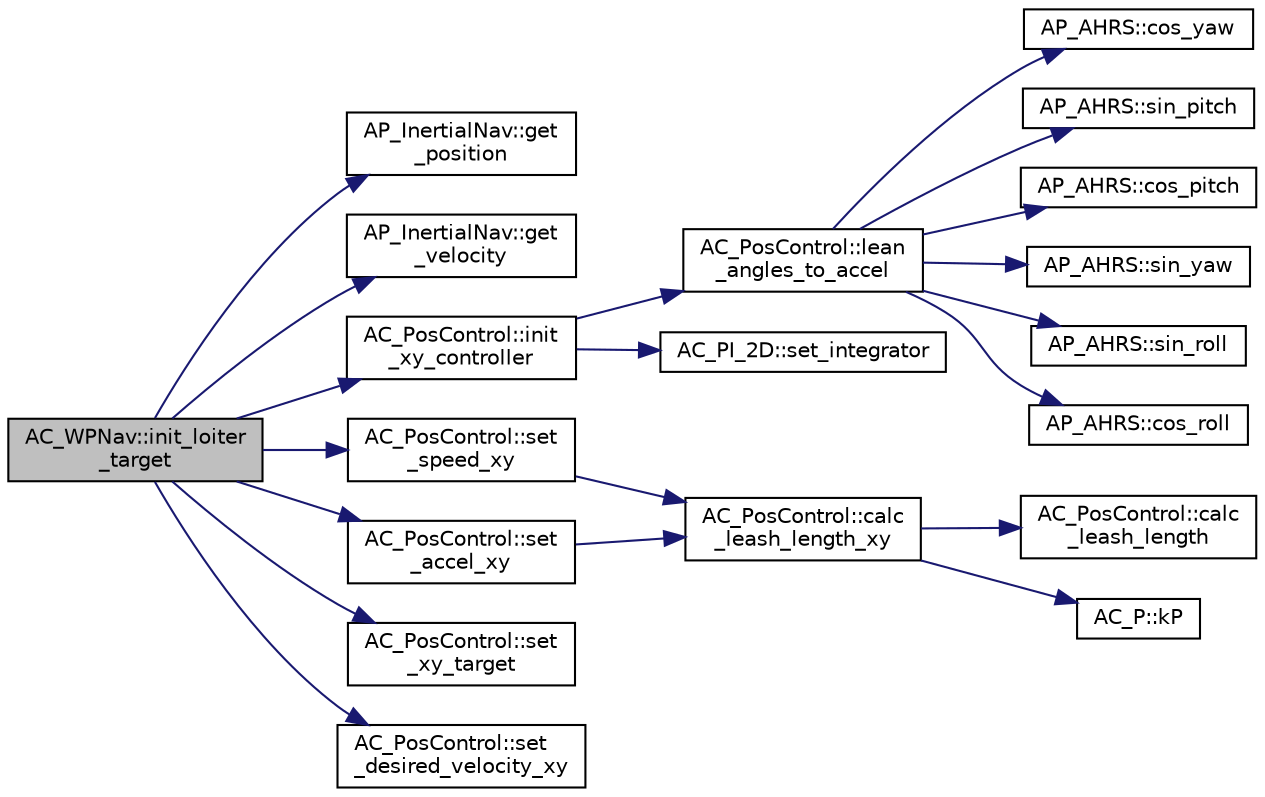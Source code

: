 digraph "AC_WPNav::init_loiter_target"
{
 // INTERACTIVE_SVG=YES
  edge [fontname="Helvetica",fontsize="10",labelfontname="Helvetica",labelfontsize="10"];
  node [fontname="Helvetica",fontsize="10",shape=record];
  rankdir="LR";
  Node1 [label="AC_WPNav::init_loiter\l_target",height=0.2,width=0.4,color="black", fillcolor="grey75", style="filled" fontcolor="black"];
  Node1 -> Node2 [color="midnightblue",fontsize="10",style="solid",fontname="Helvetica"];
  Node2 [label="AP_InertialNav::get\l_position",height=0.2,width=0.4,color="black", fillcolor="white", style="filled",URL="$classAP__InertialNav.html#a39348dd51a8c32fe16d01dfef284e31a"];
  Node1 -> Node3 [color="midnightblue",fontsize="10",style="solid",fontname="Helvetica"];
  Node3 [label="AP_InertialNav::get\l_velocity",height=0.2,width=0.4,color="black", fillcolor="white", style="filled",URL="$classAP__InertialNav.html#a5bfad40c8a4e0ca98aa09c80e17c4ff5"];
  Node1 -> Node4 [color="midnightblue",fontsize="10",style="solid",fontname="Helvetica"];
  Node4 [label="AC_PosControl::init\l_xy_controller",height=0.2,width=0.4,color="black", fillcolor="white", style="filled",URL="$classAC__PosControl.html#ae1676c283b03793693b7c94cecdcd0b2"];
  Node4 -> Node5 [color="midnightblue",fontsize="10",style="solid",fontname="Helvetica"];
  Node5 [label="AC_PosControl::lean\l_angles_to_accel",height=0.2,width=0.4,color="black", fillcolor="white", style="filled",URL="$classAC__PosControl.html#a146634dd74332c97600e933213a75d5a"];
  Node5 -> Node6 [color="midnightblue",fontsize="10",style="solid",fontname="Helvetica"];
  Node6 [label="AP_AHRS::cos_yaw",height=0.2,width=0.4,color="black", fillcolor="white", style="filled",URL="$classAP__AHRS.html#a1aaffcffc239930cb651fad539362fa0"];
  Node5 -> Node7 [color="midnightblue",fontsize="10",style="solid",fontname="Helvetica"];
  Node7 [label="AP_AHRS::sin_pitch",height=0.2,width=0.4,color="black", fillcolor="white", style="filled",URL="$classAP__AHRS.html#ad38cca127a814e11e607f072bfdf03b0"];
  Node5 -> Node8 [color="midnightblue",fontsize="10",style="solid",fontname="Helvetica"];
  Node8 [label="AP_AHRS::cos_pitch",height=0.2,width=0.4,color="black", fillcolor="white", style="filled",URL="$classAP__AHRS.html#aae50efebd31d79c279e6155298433493"];
  Node5 -> Node9 [color="midnightblue",fontsize="10",style="solid",fontname="Helvetica"];
  Node9 [label="AP_AHRS::sin_yaw",height=0.2,width=0.4,color="black", fillcolor="white", style="filled",URL="$classAP__AHRS.html#ae559b9d6fdd1e8ed3001258f58c98c39"];
  Node5 -> Node10 [color="midnightblue",fontsize="10",style="solid",fontname="Helvetica"];
  Node10 [label="AP_AHRS::sin_roll",height=0.2,width=0.4,color="black", fillcolor="white", style="filled",URL="$classAP__AHRS.html#ae6e0ea7f015a055ac5f9a191b36397b2"];
  Node5 -> Node11 [color="midnightblue",fontsize="10",style="solid",fontname="Helvetica"];
  Node11 [label="AP_AHRS::cos_roll",height=0.2,width=0.4,color="black", fillcolor="white", style="filled",URL="$classAP__AHRS.html#a68ea4fdaf53cf5d7068927f5f20393ab"];
  Node4 -> Node12 [color="midnightblue",fontsize="10",style="solid",fontname="Helvetica"];
  Node12 [label="AC_PI_2D::set_integrator",height=0.2,width=0.4,color="black", fillcolor="white", style="filled",URL="$classAC__PI__2D.html#a8ac4814c01feeaf004cb2b51de479cc5"];
  Node1 -> Node13 [color="midnightblue",fontsize="10",style="solid",fontname="Helvetica"];
  Node13 [label="AC_PosControl::set\l_speed_xy",height=0.2,width=0.4,color="black", fillcolor="white", style="filled",URL="$classAC__PosControl.html#aeb636a56d87a2495d86e394ff6ac7549"];
  Node13 -> Node14 [color="midnightblue",fontsize="10",style="solid",fontname="Helvetica"];
  Node14 [label="AC_PosControl::calc\l_leash_length_xy",height=0.2,width=0.4,color="black", fillcolor="white", style="filled",URL="$classAC__PosControl.html#ac4f923c39399266568b9ae9419a0596f"];
  Node14 -> Node15 [color="midnightblue",fontsize="10",style="solid",fontname="Helvetica"];
  Node15 [label="AC_PosControl::calc\l_leash_length",height=0.2,width=0.4,color="black", fillcolor="white", style="filled",URL="$classAC__PosControl.html#a92e0998be57c8a917a7a7514c542e314",tooltip="calc_leash_length - calculates the horizontal leash length given a maximum speed, acceleration and po..."];
  Node14 -> Node16 [color="midnightblue",fontsize="10",style="solid",fontname="Helvetica"];
  Node16 [label="AC_P::kP",height=0.2,width=0.4,color="black", fillcolor="white", style="filled",URL="$classAC__P.html#a9378b33d8cfb4bf2417880c038f1b7a2"];
  Node1 -> Node17 [color="midnightblue",fontsize="10",style="solid",fontname="Helvetica"];
  Node17 [label="AC_PosControl::set\l_accel_xy",height=0.2,width=0.4,color="black", fillcolor="white", style="filled",URL="$classAC__PosControl.html#a5e47fd89f68af7f00d9bd59cfcb422a8"];
  Node17 -> Node14 [color="midnightblue",fontsize="10",style="solid",fontname="Helvetica"];
  Node1 -> Node18 [color="midnightblue",fontsize="10",style="solid",fontname="Helvetica"];
  Node18 [label="AC_PosControl::set\l_xy_target",height=0.2,width=0.4,color="black", fillcolor="white", style="filled",URL="$classAC__PosControl.html#a1acdd0aec3b36ec2fad0b05cbca0c252",tooltip="set_xy_target in cm from home "];
  Node1 -> Node19 [color="midnightblue",fontsize="10",style="solid",fontname="Helvetica"];
  Node19 [label="AC_PosControl::set\l_desired_velocity_xy",height=0.2,width=0.4,color="black", fillcolor="white", style="filled",URL="$classAC__PosControl.html#a86db328ce60f79e07a417e55bb5deb5f"];
}
